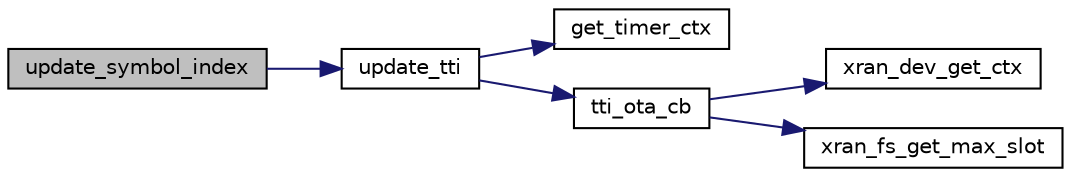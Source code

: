 digraph "update_symbol_index"
{
 // LATEX_PDF_SIZE
  edge [fontname="Helvetica",fontsize="10",labelfontname="Helvetica",labelfontsize="10"];
  node [fontname="Helvetica",fontsize="10",shape=record];
  rankdir="LR";
  Node1 [label="update_symbol_index",height=0.2,width=0.4,color="black", fillcolor="grey75", style="filled", fontcolor="black",tooltip=" "];
  Node1 -> Node2 [color="midnightblue",fontsize="10",style="solid",fontname="Helvetica"];
  Node2 [label="update_tti",height=0.2,width=0.4,color="black", fillcolor="white", style="filled",URL="$classxran_lib_wraper.html#a3783fbb2a26b8a0530c489850a905a38",tooltip=" "];
  Node2 -> Node3 [color="midnightblue",fontsize="10",style="solid",fontname="Helvetica"];
  Node3 [label="get_timer_ctx",height=0.2,width=0.4,color="black", fillcolor="white", style="filled",URL="$classxran_lib_wraper.html#a1ffad42e0cccdbc800d3dbef66f52d45",tooltip=" "];
  Node2 -> Node4 [color="midnightblue",fontsize="10",style="solid",fontname="Helvetica"];
  Node4 [label="tti_ota_cb",height=0.2,width=0.4,color="black", fillcolor="white", style="filled",URL="$xran__lib__wrap_8hpp.html#a9c3700d61ba446fa9b05cca2ca9018ab",tooltip=" "];
  Node4 -> Node5 [color="midnightblue",fontsize="10",style="solid",fontname="Helvetica"];
  Node5 [label="xran_dev_get_ctx",height=0.2,width=0.4,color="black", fillcolor="white", style="filled",URL="$xran__main_8c.html#aa09e72e94d2a1d891e86f4c09b0f8b21",tooltip=" "];
  Node4 -> Node6 [color="midnightblue",fontsize="10",style="solid",fontname="Helvetica"];
  Node6 [label="xran_fs_get_max_slot",height=0.2,width=0.4,color="black", fillcolor="white", style="filled",URL="$xran__frame__struct_8c.html#a7f5a87395d3930f222e58976960c99e2",tooltip=" "];
}
